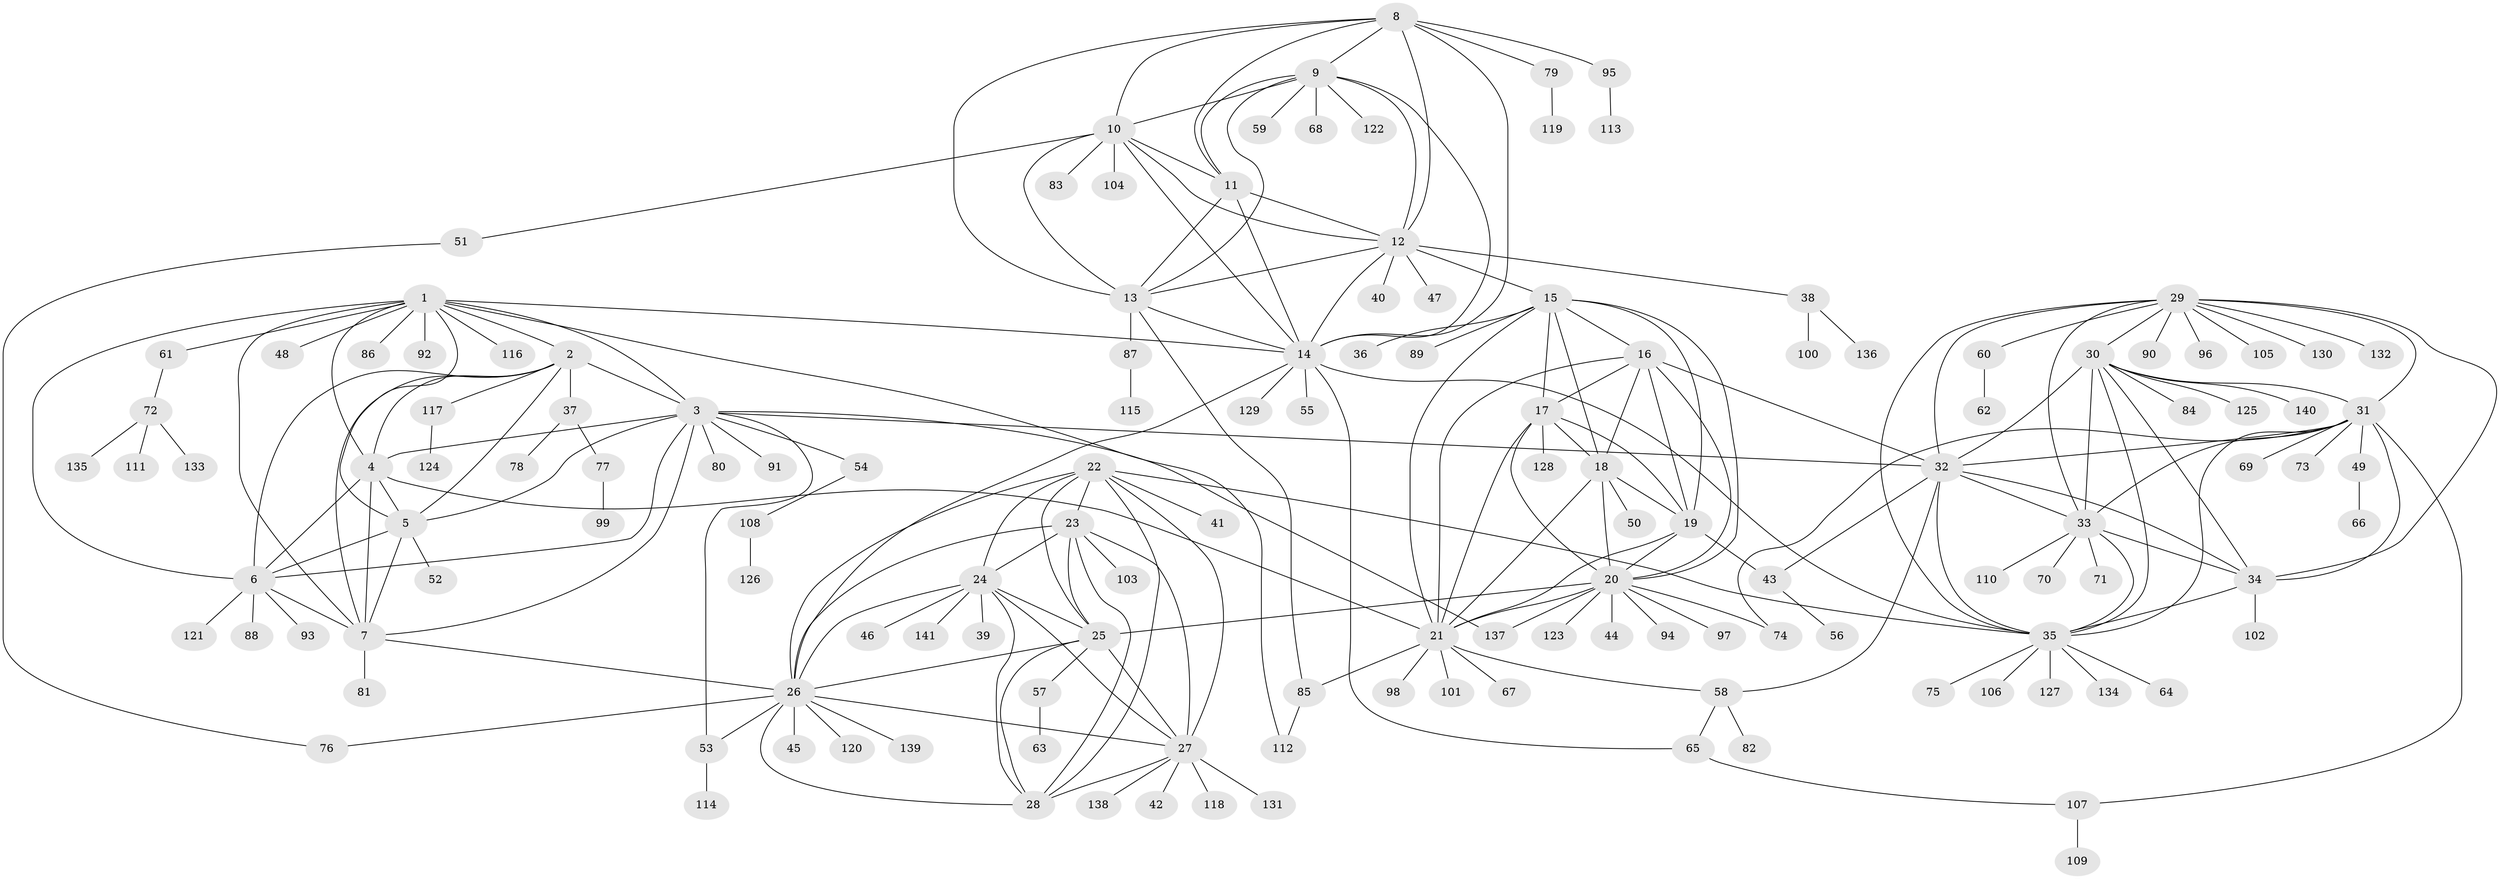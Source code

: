 // Generated by graph-tools (version 1.1) at 2025/50/03/09/25 03:50:29]
// undirected, 141 vertices, 231 edges
graph export_dot {
graph [start="1"]
  node [color=gray90,style=filled];
  1;
  2;
  3;
  4;
  5;
  6;
  7;
  8;
  9;
  10;
  11;
  12;
  13;
  14;
  15;
  16;
  17;
  18;
  19;
  20;
  21;
  22;
  23;
  24;
  25;
  26;
  27;
  28;
  29;
  30;
  31;
  32;
  33;
  34;
  35;
  36;
  37;
  38;
  39;
  40;
  41;
  42;
  43;
  44;
  45;
  46;
  47;
  48;
  49;
  50;
  51;
  52;
  53;
  54;
  55;
  56;
  57;
  58;
  59;
  60;
  61;
  62;
  63;
  64;
  65;
  66;
  67;
  68;
  69;
  70;
  71;
  72;
  73;
  74;
  75;
  76;
  77;
  78;
  79;
  80;
  81;
  82;
  83;
  84;
  85;
  86;
  87;
  88;
  89;
  90;
  91;
  92;
  93;
  94;
  95;
  96;
  97;
  98;
  99;
  100;
  101;
  102;
  103;
  104;
  105;
  106;
  107;
  108;
  109;
  110;
  111;
  112;
  113;
  114;
  115;
  116;
  117;
  118;
  119;
  120;
  121;
  122;
  123;
  124;
  125;
  126;
  127;
  128;
  129;
  130;
  131;
  132;
  133;
  134;
  135;
  136;
  137;
  138;
  139;
  140;
  141;
  1 -- 2;
  1 -- 3;
  1 -- 4;
  1 -- 5;
  1 -- 6;
  1 -- 7;
  1 -- 14;
  1 -- 48;
  1 -- 61;
  1 -- 86;
  1 -- 92;
  1 -- 112;
  1 -- 116;
  2 -- 3;
  2 -- 4;
  2 -- 5;
  2 -- 6;
  2 -- 7;
  2 -- 37;
  2 -- 117;
  3 -- 4;
  3 -- 5;
  3 -- 6;
  3 -- 7;
  3 -- 32;
  3 -- 53;
  3 -- 54;
  3 -- 80;
  3 -- 91;
  3 -- 137;
  4 -- 5;
  4 -- 6;
  4 -- 7;
  4 -- 21;
  5 -- 6;
  5 -- 7;
  5 -- 52;
  6 -- 7;
  6 -- 88;
  6 -- 93;
  6 -- 121;
  7 -- 26;
  7 -- 81;
  8 -- 9;
  8 -- 10;
  8 -- 11;
  8 -- 12;
  8 -- 13;
  8 -- 14;
  8 -- 79;
  8 -- 95;
  9 -- 10;
  9 -- 11;
  9 -- 12;
  9 -- 13;
  9 -- 14;
  9 -- 59;
  9 -- 68;
  9 -- 122;
  10 -- 11;
  10 -- 12;
  10 -- 13;
  10 -- 14;
  10 -- 51;
  10 -- 83;
  10 -- 104;
  11 -- 12;
  11 -- 13;
  11 -- 14;
  12 -- 13;
  12 -- 14;
  12 -- 15;
  12 -- 38;
  12 -- 40;
  12 -- 47;
  13 -- 14;
  13 -- 85;
  13 -- 87;
  14 -- 26;
  14 -- 35;
  14 -- 55;
  14 -- 65;
  14 -- 129;
  15 -- 16;
  15 -- 17;
  15 -- 18;
  15 -- 19;
  15 -- 20;
  15 -- 21;
  15 -- 36;
  15 -- 89;
  16 -- 17;
  16 -- 18;
  16 -- 19;
  16 -- 20;
  16 -- 21;
  16 -- 32;
  17 -- 18;
  17 -- 19;
  17 -- 20;
  17 -- 21;
  17 -- 128;
  18 -- 19;
  18 -- 20;
  18 -- 21;
  18 -- 50;
  19 -- 20;
  19 -- 21;
  19 -- 43;
  20 -- 21;
  20 -- 25;
  20 -- 44;
  20 -- 74;
  20 -- 94;
  20 -- 97;
  20 -- 123;
  20 -- 137;
  21 -- 58;
  21 -- 67;
  21 -- 85;
  21 -- 98;
  21 -- 101;
  22 -- 23;
  22 -- 24;
  22 -- 25;
  22 -- 26;
  22 -- 27;
  22 -- 28;
  22 -- 35;
  22 -- 41;
  23 -- 24;
  23 -- 25;
  23 -- 26;
  23 -- 27;
  23 -- 28;
  23 -- 103;
  24 -- 25;
  24 -- 26;
  24 -- 27;
  24 -- 28;
  24 -- 39;
  24 -- 46;
  24 -- 141;
  25 -- 26;
  25 -- 27;
  25 -- 28;
  25 -- 57;
  26 -- 27;
  26 -- 28;
  26 -- 45;
  26 -- 53;
  26 -- 76;
  26 -- 120;
  26 -- 139;
  27 -- 28;
  27 -- 42;
  27 -- 118;
  27 -- 131;
  27 -- 138;
  29 -- 30;
  29 -- 31;
  29 -- 32;
  29 -- 33;
  29 -- 34;
  29 -- 35;
  29 -- 60;
  29 -- 90;
  29 -- 96;
  29 -- 105;
  29 -- 130;
  29 -- 132;
  30 -- 31;
  30 -- 32;
  30 -- 33;
  30 -- 34;
  30 -- 35;
  30 -- 84;
  30 -- 125;
  30 -- 140;
  31 -- 32;
  31 -- 33;
  31 -- 34;
  31 -- 35;
  31 -- 49;
  31 -- 69;
  31 -- 73;
  31 -- 74;
  31 -- 107;
  32 -- 33;
  32 -- 34;
  32 -- 35;
  32 -- 43;
  32 -- 58;
  33 -- 34;
  33 -- 35;
  33 -- 70;
  33 -- 71;
  33 -- 110;
  34 -- 35;
  34 -- 102;
  35 -- 64;
  35 -- 75;
  35 -- 106;
  35 -- 127;
  35 -- 134;
  37 -- 77;
  37 -- 78;
  38 -- 100;
  38 -- 136;
  43 -- 56;
  49 -- 66;
  51 -- 76;
  53 -- 114;
  54 -- 108;
  57 -- 63;
  58 -- 65;
  58 -- 82;
  60 -- 62;
  61 -- 72;
  65 -- 107;
  72 -- 111;
  72 -- 133;
  72 -- 135;
  77 -- 99;
  79 -- 119;
  85 -- 112;
  87 -- 115;
  95 -- 113;
  107 -- 109;
  108 -- 126;
  117 -- 124;
}
